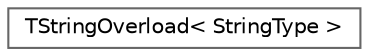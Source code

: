 digraph "Graphical Class Hierarchy"
{
 // INTERACTIVE_SVG=YES
 // LATEX_PDF_SIZE
  bgcolor="transparent";
  edge [fontname=Helvetica,fontsize=10,labelfontname=Helvetica,labelfontsize=10];
  node [fontname=Helvetica,fontsize=10,shape=box,height=0.2,width=0.4];
  rankdir="LR";
  Node0 [id="Node000000",label="TStringOverload\< StringType \>",height=0.2,width=0.4,color="grey40", fillcolor="white", style="filled",URL="$d4/d00/structTStringOverload.html",tooltip=" "];
}
